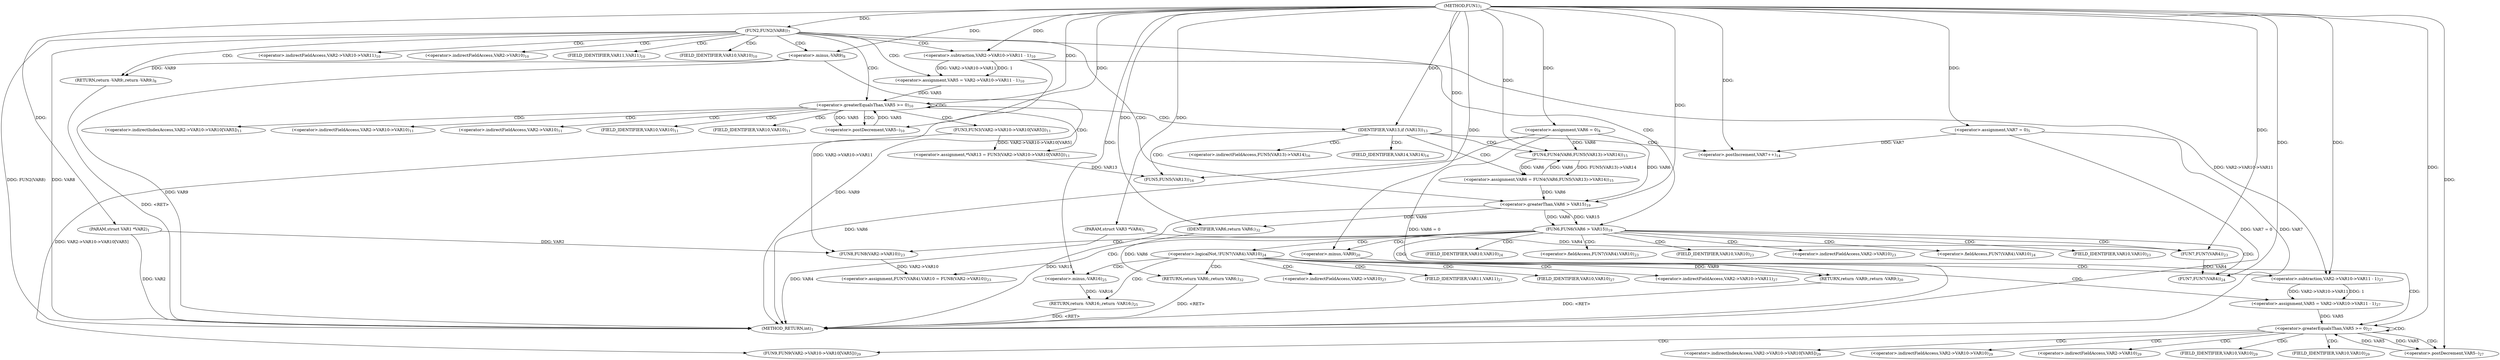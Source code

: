 digraph "FUN1" {  
"8" [label = <(METHOD,FUN1)<SUB>1</SUB>> ]
"123" [label = <(METHOD_RETURN,int)<SUB>1</SUB>> ]
"9" [label = <(PARAM,struct VAR1 *VAR2)<SUB>1</SUB>> ]
"10" [label = <(PARAM,struct VAR3 *VAR4)<SUB>1</SUB>> ]
"14" [label = <(&lt;operator&gt;.assignment,VAR6 = 0)<SUB>4</SUB>> ]
"18" [label = <(&lt;operator&gt;.assignment,VAR7 = 0)<SUB>5</SUB>> ]
"78" [label = <(&lt;operator&gt;.assignment,FUN7(VAR4).VAR10 = FUN8(VAR2-&gt;VAR10))<SUB>23</SUB>> ]
"121" [label = <(RETURN,return VAR6;,return VAR6;)<SUB>32</SUB>> ]
"22" [label = <(FUN2,FUN2(VAR8))<SUB>7</SUB>> ]
"39" [label = <(&lt;operator&gt;.greaterEqualsThan,VAR5 &gt;= 0)<SUB>10</SUB>> ]
"42" [label = <(&lt;operator&gt;.postDecrement,VAR5--)<SUB>10</SUB>> ]
"70" [label = <(FUN6,FUN6(VAR6 &gt; VAR15))<SUB>19</SUB>> ]
"88" [label = <(&lt;operator&gt;.logicalNot,!FUN7(VAR4).VAR10)<SUB>24</SUB>> ]
"108" [label = <(&lt;operator&gt;.greaterEqualsThan,VAR5 &gt;= 0)<SUB>27</SUB>> ]
"111" [label = <(&lt;operator&gt;.postDecrement,VAR5--)<SUB>27</SUB>> ]
"113" [label = <(FUN9,FUN9(VAR2-&gt;VAR10-&gt;VAR10[VAR5]))<SUB>29</SUB>> ]
"122" [label = <(IDENTIFIER,VAR6,return VAR6;)<SUB>32</SUB>> ]
"25" [label = <(RETURN,return -VAR9;,return -VAR9;)<SUB>8</SUB>> ]
"30" [label = <(&lt;operator&gt;.assignment,VAR5 = VAR2-&gt;VAR10-&gt;VAR11 - 1)<SUB>10</SUB>> ]
"46" [label = <(&lt;operator&gt;.assignment,*VAR13 = FUN3(VAR2-&gt;VAR10-&gt;VAR10[VAR5]))<SUB>11</SUB>> ]
"75" [label = <(RETURN,return -VAR9;,return -VAR9;)<SUB>20</SUB>> ]
"83" [label = <(FUN8,FUN8(VAR2-&gt;VAR10))<SUB>23</SUB>> ]
"94" [label = <(RETURN,return -VAR16;,return -VAR16;)<SUB>25</SUB>> ]
"99" [label = <(&lt;operator&gt;.assignment,VAR5 = VAR2-&gt;VAR10-&gt;VAR11 - 1)<SUB>27</SUB>> ]
"26" [label = <(&lt;operator&gt;.minus,-VAR9)<SUB>8</SUB>> ]
"57" [label = <(IDENTIFIER,VAR13,if (VAR13))<SUB>13</SUB>> ]
"71" [label = <(&lt;operator&gt;.greaterThan,VAR6 &gt; VAR15)<SUB>19</SUB>> ]
"76" [label = <(&lt;operator&gt;.minus,-VAR9)<SUB>20</SUB>> ]
"80" [label = <(FUN7,FUN7(VAR4))<SUB>23</SUB>> ]
"95" [label = <(&lt;operator&gt;.minus,-VAR16)<SUB>25</SUB>> ]
"32" [label = <(&lt;operator&gt;.subtraction,VAR2-&gt;VAR10-&gt;VAR11 - 1)<SUB>10</SUB>> ]
"48" [label = <(FUN3,FUN3(VAR2-&gt;VAR10-&gt;VAR10[VAR5]))<SUB>11</SUB>> ]
"59" [label = <(&lt;operator&gt;.postIncrement,VAR7++)<SUB>14</SUB>> ]
"61" [label = <(&lt;operator&gt;.assignment,VAR6 = FUN4(VAR6,
					FUN5(VAR13)-&gt;VAR14))<SUB>15</SUB>> ]
"90" [label = <(FUN7,FUN7(VAR4))<SUB>24</SUB>> ]
"101" [label = <(&lt;operator&gt;.subtraction,VAR2-&gt;VAR10-&gt;VAR11 - 1)<SUB>27</SUB>> ]
"63" [label = <(FUN4,FUN4(VAR6,
					FUN5(VAR13)-&gt;VAR14))<SUB>15</SUB>> ]
"66" [label = <(FUN5,FUN5(VAR13))<SUB>16</SUB>> ]
"79" [label = <(&lt;operator&gt;.fieldAccess,FUN7(VAR4).VAR10)<SUB>23</SUB>> ]
"82" [label = <(FIELD_IDENTIFIER,VAR10,VAR10)<SUB>23</SUB>> ]
"84" [label = <(&lt;operator&gt;.indirectFieldAccess,VAR2-&gt;VAR10)<SUB>23</SUB>> ]
"89" [label = <(&lt;operator&gt;.fieldAccess,FUN7(VAR4).VAR10)<SUB>24</SUB>> ]
"114" [label = <(&lt;operator&gt;.indirectIndexAccess,VAR2-&gt;VAR10-&gt;VAR10[VAR5])<SUB>29</SUB>> ]
"86" [label = <(FIELD_IDENTIFIER,VAR10,VAR10)<SUB>23</SUB>> ]
"92" [label = <(FIELD_IDENTIFIER,VAR10,VAR10)<SUB>24</SUB>> ]
"115" [label = <(&lt;operator&gt;.indirectFieldAccess,VAR2-&gt;VAR10-&gt;VAR10)<SUB>29</SUB>> ]
"33" [label = <(&lt;operator&gt;.indirectFieldAccess,VAR2-&gt;VAR10-&gt;VAR11)<SUB>10</SUB>> ]
"49" [label = <(&lt;operator&gt;.indirectIndexAccess,VAR2-&gt;VAR10-&gt;VAR10[VAR5])<SUB>11</SUB>> ]
"102" [label = <(&lt;operator&gt;.indirectFieldAccess,VAR2-&gt;VAR10-&gt;VAR11)<SUB>27</SUB>> ]
"116" [label = <(&lt;operator&gt;.indirectFieldAccess,VAR2-&gt;VAR10)<SUB>29</SUB>> ]
"119" [label = <(FIELD_IDENTIFIER,VAR10,VAR10)<SUB>29</SUB>> ]
"34" [label = <(&lt;operator&gt;.indirectFieldAccess,VAR2-&gt;VAR10)<SUB>10</SUB>> ]
"37" [label = <(FIELD_IDENTIFIER,VAR11,VAR11)<SUB>10</SUB>> ]
"50" [label = <(&lt;operator&gt;.indirectFieldAccess,VAR2-&gt;VAR10-&gt;VAR10)<SUB>11</SUB>> ]
"103" [label = <(&lt;operator&gt;.indirectFieldAccess,VAR2-&gt;VAR10)<SUB>27</SUB>> ]
"106" [label = <(FIELD_IDENTIFIER,VAR11,VAR11)<SUB>27</SUB>> ]
"118" [label = <(FIELD_IDENTIFIER,VAR10,VAR10)<SUB>29</SUB>> ]
"36" [label = <(FIELD_IDENTIFIER,VAR10,VAR10)<SUB>10</SUB>> ]
"51" [label = <(&lt;operator&gt;.indirectFieldAccess,VAR2-&gt;VAR10)<SUB>11</SUB>> ]
"54" [label = <(FIELD_IDENTIFIER,VAR10,VAR10)<SUB>11</SUB>> ]
"65" [label = <(&lt;operator&gt;.indirectFieldAccess,FUN5(VAR13)-&gt;VAR14)<SUB>16</SUB>> ]
"105" [label = <(FIELD_IDENTIFIER,VAR10,VAR10)<SUB>27</SUB>> ]
"53" [label = <(FIELD_IDENTIFIER,VAR10,VAR10)<SUB>11</SUB>> ]
"68" [label = <(FIELD_IDENTIFIER,VAR14,VAR14)<SUB>16</SUB>> ]
  "75" -> "123"  [ label = "DDG: &lt;RET&gt;"] 
  "94" -> "123"  [ label = "DDG: &lt;RET&gt;"] 
  "121" -> "123"  [ label = "DDG: &lt;RET&gt;"] 
  "25" -> "123"  [ label = "DDG: &lt;RET&gt;"] 
  "9" -> "123"  [ label = "DDG: VAR2"] 
  "10" -> "123"  [ label = "DDG: VAR4"] 
  "14" -> "123"  [ label = "DDG: VAR6"] 
  "14" -> "123"  [ label = "DDG: VAR6 = 0"] 
  "18" -> "123"  [ label = "DDG: VAR7"] 
  "18" -> "123"  [ label = "DDG: VAR7 = 0"] 
  "22" -> "123"  [ label = "DDG: FUN2(VAR8)"] 
  "26" -> "123"  [ label = "DDG: VAR9"] 
  "26" -> "123"  [ label = "DDG: -VAR9"] 
  "22" -> "123"  [ label = "DDG: VAR8"] 
  "71" -> "123"  [ label = "DDG: VAR15"] 
  "8" -> "9"  [ label = "DDG: "] 
  "8" -> "10"  [ label = "DDG: "] 
  "8" -> "14"  [ label = "DDG: "] 
  "8" -> "18"  [ label = "DDG: "] 
  "83" -> "78"  [ label = "DDG: VAR2-&gt;VAR10"] 
  "122" -> "121"  [ label = "DDG: VAR6"] 
  "71" -> "122"  [ label = "DDG: VAR6"] 
  "8" -> "122"  [ label = "DDG: "] 
  "8" -> "22"  [ label = "DDG: "] 
  "26" -> "25"  [ label = "DDG: -VAR9"] 
  "32" -> "30"  [ label = "DDG: VAR2-&gt;VAR10-&gt;VAR11"] 
  "32" -> "30"  [ label = "DDG: 1"] 
  "30" -> "39"  [ label = "DDG: VAR5"] 
  "42" -> "39"  [ label = "DDG: VAR5"] 
  "8" -> "39"  [ label = "DDG: "] 
  "39" -> "42"  [ label = "DDG: VAR5"] 
  "8" -> "42"  [ label = "DDG: "] 
  "48" -> "46"  [ label = "DDG: VAR2-&gt;VAR10-&gt;VAR10[VAR5]"] 
  "71" -> "70"  [ label = "DDG: VAR6"] 
  "71" -> "70"  [ label = "DDG: VAR15"] 
  "76" -> "75"  [ label = "DDG: -VAR9"] 
  "9" -> "83"  [ label = "DDG: VAR2"] 
  "32" -> "83"  [ label = "DDG: VAR2-&gt;VAR10-&gt;VAR11"] 
  "95" -> "94"  [ label = "DDG: -VAR16"] 
  "101" -> "99"  [ label = "DDG: VAR2-&gt;VAR10-&gt;VAR11"] 
  "101" -> "99"  [ label = "DDG: 1"] 
  "99" -> "108"  [ label = "DDG: VAR5"] 
  "111" -> "108"  [ label = "DDG: VAR5"] 
  "8" -> "108"  [ label = "DDG: "] 
  "108" -> "111"  [ label = "DDG: VAR5"] 
  "8" -> "111"  [ label = "DDG: "] 
  "48" -> "113"  [ label = "DDG: VAR2-&gt;VAR10-&gt;VAR10[VAR5]"] 
  "8" -> "57"  [ label = "DDG: "] 
  "14" -> "71"  [ label = "DDG: VAR6"] 
  "61" -> "71"  [ label = "DDG: VAR6"] 
  "8" -> "71"  [ label = "DDG: "] 
  "10" -> "80"  [ label = "DDG: VAR4"] 
  "8" -> "80"  [ label = "DDG: "] 
  "8" -> "26"  [ label = "DDG: "] 
  "8" -> "32"  [ label = "DDG: "] 
  "63" -> "61"  [ label = "DDG: VAR6"] 
  "63" -> "61"  [ label = "DDG: FUN5(VAR13)-&gt;VAR14"] 
  "8" -> "76"  [ label = "DDG: "] 
  "80" -> "90"  [ label = "DDG: VAR4"] 
  "8" -> "90"  [ label = "DDG: "] 
  "8" -> "95"  [ label = "DDG: "] 
  "32" -> "101"  [ label = "DDG: VAR2-&gt;VAR10-&gt;VAR11"] 
  "8" -> "101"  [ label = "DDG: "] 
  "18" -> "59"  [ label = "DDG: VAR7"] 
  "8" -> "59"  [ label = "DDG: "] 
  "14" -> "63"  [ label = "DDG: VAR6"] 
  "61" -> "63"  [ label = "DDG: VAR6"] 
  "8" -> "63"  [ label = "DDG: "] 
  "46" -> "66"  [ label = "DDG: VAR13"] 
  "8" -> "66"  [ label = "DDG: "] 
  "22" -> "30"  [ label = "CDG: "] 
  "22" -> "34"  [ label = "CDG: "] 
  "22" -> "32"  [ label = "CDG: "] 
  "22" -> "26"  [ label = "CDG: "] 
  "22" -> "37"  [ label = "CDG: "] 
  "22" -> "25"  [ label = "CDG: "] 
  "22" -> "33"  [ label = "CDG: "] 
  "22" -> "71"  [ label = "CDG: "] 
  "22" -> "36"  [ label = "CDG: "] 
  "22" -> "70"  [ label = "CDG: "] 
  "22" -> "39"  [ label = "CDG: "] 
  "39" -> "48"  [ label = "CDG: "] 
  "39" -> "49"  [ label = "CDG: "] 
  "39" -> "42"  [ label = "CDG: "] 
  "39" -> "51"  [ label = "CDG: "] 
  "39" -> "57"  [ label = "CDG: "] 
  "39" -> "46"  [ label = "CDG: "] 
  "39" -> "50"  [ label = "CDG: "] 
  "39" -> "54"  [ label = "CDG: "] 
  "39" -> "53"  [ label = "CDG: "] 
  "39" -> "39"  [ label = "CDG: "] 
  "70" -> "89"  [ label = "CDG: "] 
  "70" -> "75"  [ label = "CDG: "] 
  "70" -> "84"  [ label = "CDG: "] 
  "70" -> "92"  [ label = "CDG: "] 
  "70" -> "76"  [ label = "CDG: "] 
  "70" -> "82"  [ label = "CDG: "] 
  "70" -> "90"  [ label = "CDG: "] 
  "70" -> "79"  [ label = "CDG: "] 
  "70" -> "80"  [ label = "CDG: "] 
  "70" -> "83"  [ label = "CDG: "] 
  "70" -> "88"  [ label = "CDG: "] 
  "70" -> "78"  [ label = "CDG: "] 
  "70" -> "86"  [ label = "CDG: "] 
  "88" -> "94"  [ label = "CDG: "] 
  "88" -> "99"  [ label = "CDG: "] 
  "88" -> "102"  [ label = "CDG: "] 
  "88" -> "103"  [ label = "CDG: "] 
  "88" -> "121"  [ label = "CDG: "] 
  "88" -> "95"  [ label = "CDG: "] 
  "88" -> "106"  [ label = "CDG: "] 
  "88" -> "101"  [ label = "CDG: "] 
  "88" -> "105"  [ label = "CDG: "] 
  "88" -> "108"  [ label = "CDG: "] 
  "108" -> "115"  [ label = "CDG: "] 
  "108" -> "113"  [ label = "CDG: "] 
  "108" -> "116"  [ label = "CDG: "] 
  "108" -> "114"  [ label = "CDG: "] 
  "108" -> "119"  [ label = "CDG: "] 
  "108" -> "118"  [ label = "CDG: "] 
  "108" -> "108"  [ label = "CDG: "] 
  "108" -> "111"  [ label = "CDG: "] 
  "57" -> "68"  [ label = "CDG: "] 
  "57" -> "66"  [ label = "CDG: "] 
  "57" -> "65"  [ label = "CDG: "] 
  "57" -> "59"  [ label = "CDG: "] 
  "57" -> "61"  [ label = "CDG: "] 
  "57" -> "63"  [ label = "CDG: "] 
}
